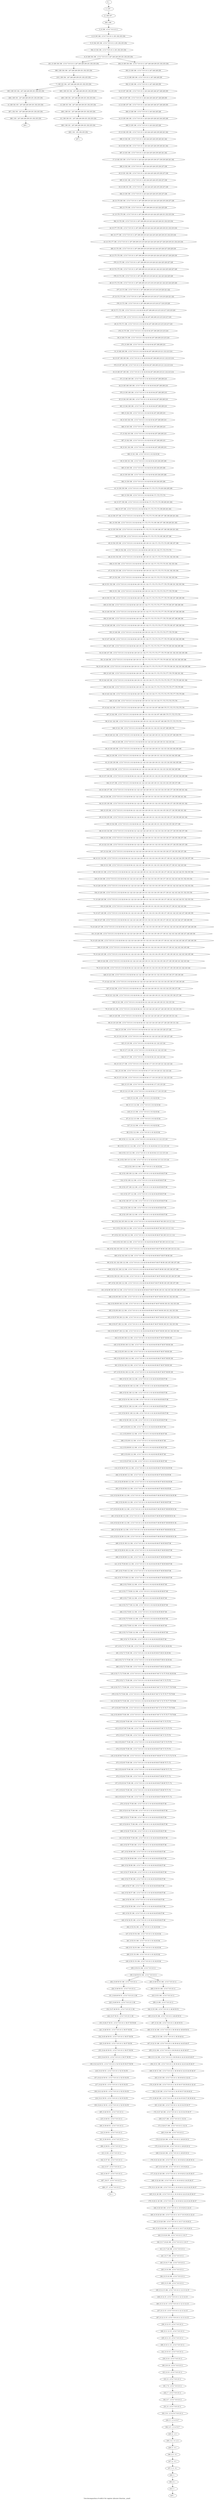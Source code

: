 digraph G {
graph [label="Tree-decomposition of width 6 for register allocator (function _atanf)"]
0[label="0 | : "];
1[label="1 | 197 : "];
2[label="2 | 196 197 : "];
3[label="3 | 8 196 : 4 5 6 7 8 9 10 11 "];
4[label="4 | 8 195 196 : 4 5 6 7 8 9 10 11 251 252 253 254 "];
5[label="5 | 8 194 195 196 : 4 5 6 7 8 9 10 11 251 252 253 254 "];
6[label="6 | 8 189 194 196 : 4 5 6 7 8 9 10 11 247 248 249 250 251 252 253 254 "];
7[label="7 | 189 193 194 : 247 248 249 250 251 252 253 254 "];
8[label="8 | 189 192 193 : 247 248 249 250 251 252 253 254 "];
9[label="9 | 189 191 194 : 247 248 249 250 251 252 253 254 "];
10[label="10 | 189 190 191 : 247 248 249 250 251 252 253 254 "];
11[label="11 | 8 188 189 196 : 4 5 6 7 8 9 10 11 247 248 249 250 "];
12[label="12 | 8 187 188 196 : 4 5 6 7 8 9 10 11 243 244 245 246 247 248 249 250 "];
13[label="13 | 8 186 187 196 : 4 5 6 7 8 9 10 11 243 244 245 246 247 248 249 250 "];
14[label="14 | 8 185 186 196 : 4 5 6 7 8 9 10 11 223 224 225 226 243 244 245 246 "];
15[label="15 | 8 184 185 196 : 4 5 6 7 8 9 10 11 223 224 225 226 239 240 241 242 "];
16[label="16 | 8 183 184 196 : 4 5 6 7 8 9 10 11 223 224 225 226 239 240 241 242 "];
17[label="17 | 8 182 183 196 : 4 5 6 7 8 9 10 11 223 224 225 226 235 236 237 238 239 240 241 242 "];
18[label="18 | 8 181 182 196 : 4 5 6 7 8 9 10 11 223 224 225 226 235 236 237 238 "];
19[label="19 | 8 180 181 196 : 4 5 6 7 8 9 10 11 223 224 225 226 235 236 237 238 "];
20[label="20 | 8 179 180 196 : 4 5 6 7 8 9 10 11 207 208 209 210 223 224 225 226 235 236 237 238 "];
21[label="21 | 8 178 179 196 : 4 5 6 7 8 9 10 11 207 208 209 210 223 224 225 226 231 232 233 234 "];
22[label="22 | 8 177 178 196 : 4 5 6 7 8 9 10 11 207 208 209 210 223 224 225 226 229 230 231 232 233 234 "];
23[label="23 | 8 176 177 196 : 4 5 6 7 8 9 10 11 207 208 209 210 219 220 223 224 225 226 227 228 229 230 231 232 233 234 "];
24[label="24 | 8 175 176 196 : 4 5 6 7 8 9 10 11 207 208 209 210 219 220 223 224 225 226 227 228 229 230 "];
25[label="25 | 8 174 175 196 : 4 5 6 7 8 9 10 11 207 208 209 210 219 220 221 222 223 224 225 226 227 228 "];
26[label="26 | 8 173 174 196 : 4 5 6 7 8 9 10 11 207 208 209 210 215 216 219 220 221 222 223 224 225 226 "];
27[label="27 | 8 172 173 196 : 4 5 6 7 8 9 10 11 207 208 209 210 215 216 217 218 219 220 221 222 "];
28[label="28 | 8 171 172 196 : 4 5 6 7 8 9 10 11 61 62 63 64 207 208 209 210 215 216 217 218 219 220 "];
29[label="29 | 8 170 171 196 : 4 5 6 7 8 9 10 11 61 62 63 64 207 208 209 210 215 216 217 218 "];
30[label="30 | 8 169 170 196 : 4 5 6 7 8 9 10 11 61 62 63 64 207 208 209 210 215 216 "];
31[label="31 | 8 168 169 196 : 4 5 6 7 8 9 10 11 61 62 63 64 207 208 209 210 211 212 213 214 "];
32[label="32 | 8 167 168 169 196 : 4 5 6 7 8 9 10 11 61 62 63 64 207 208 209 210 211 212 213 214 "];
33[label="33 | 8 166 167 169 196 : 4 5 6 7 8 9 10 11 61 62 63 64 207 208 209 210 211 212 213 214 "];
34[label="34 | 8 165 166 169 196 : 4 5 6 7 8 9 10 11 61 62 63 64 207 208 209 210 "];
35[label="35 | 8 164 165 169 196 : 4 5 6 7 8 9 10 11 61 62 63 64 207 208 209 210 "];
36[label="36 | 8 163 164 196 : 4 5 6 7 8 9 10 11 61 62 63 64 207 208 209 210 "];
37[label="37 | 8 162 163 196 : 4 5 6 7 8 9 10 11 61 62 63 64 207 208 209 210 "];
38[label="38 | 8 161 162 196 : 4 5 6 7 8 9 10 11 61 62 63 64 207 208 209 210 "];
39[label="39 | 8 160 161 196 : 4 5 6 7 8 9 10 11 61 62 63 64 203 204 205 206 "];
40[label="40 | 8 159 160 196 : 4 5 6 7 8 9 10 11 61 62 63 64 203 204 205 206 "];
41[label="41 | 8 158 159 196 : 4 5 6 7 8 9 10 11 61 62 63 64 171 172 173 174 203 204 205 206 "];
42[label="42 | 8 157 158 196 : 4 5 6 7 8 9 10 11 61 62 63 64 171 172 173 174 199 200 201 202 "];
43[label="43 | 8 156 157 196 : 4 5 6 7 8 9 10 11 61 62 63 64 171 172 173 174 195 196 197 198 199 200 201 202 "];
44[label="44 | 8 155 156 196 : 4 5 6 7 8 9 10 11 61 62 63 64 171 172 173 174 195 196 197 198 199 200 201 202 "];
45[label="45 | 8 154 155 196 : 4 5 6 7 8 9 10 11 61 62 63 64 129 130 131 132 171 172 173 174 195 196 197 198 "];
46[label="46 | 8 153 154 196 : 4 5 6 7 8 9 10 11 61 62 63 64 129 130 131 132 171 172 173 174 191 192 193 194 "];
47[label="47 | 8 152 153 196 : 4 5 6 7 8 9 10 11 61 62 63 64 129 130 131 132 171 172 173 174 191 192 193 194 "];
48[label="48 | 8 151 152 196 : 4 5 6 7 8 9 10 11 61 62 63 64 129 130 131 132 171 172 173 174 177 178 179 180 191 192 193 194 "];
49[label="49 | 8 150 151 196 : 4 5 6 7 8 9 10 11 61 62 63 64 129 130 131 132 171 172 173 174 177 178 179 180 187 188 189 190 "];
50[label="50 | 8 149 150 196 : 4 5 6 7 8 9 10 11 61 62 63 64 129 130 131 132 171 172 173 174 177 178 179 180 187 188 189 190 "];
51[label="51 | 8 148 149 196 : 4 5 6 7 8 9 10 11 61 62 63 64 129 130 131 132 171 172 173 174 177 178 179 180 187 188 189 190 "];
52[label="52 | 8 147 148 196 : 4 5 6 7 8 9 10 11 61 62 63 64 129 130 131 132 171 172 173 174 177 178 179 180 183 184 185 186 "];
53[label="53 | 8 146 147 196 : 4 5 6 7 8 9 10 11 61 62 63 64 129 130 131 132 171 172 173 174 177 178 179 180 181 182 183 184 185 186 "];
54[label="54 | 8 145 146 196 : 4 5 6 7 8 9 10 11 61 62 63 64 129 130 131 132 133 134 171 172 173 174 177 178 179 180 181 182 183 184 185 186 "];
55[label="55 | 8 144 145 196 : 4 5 6 7 8 9 10 11 61 62 63 64 129 130 131 132 133 134 171 172 173 174 175 176 177 178 179 180 181 182 "];
56[label="56 | 8 143 144 196 : 4 5 6 7 8 9 10 11 61 62 63 64 129 130 131 132 133 134 171 172 173 174 175 176 177 178 179 180 "];
57[label="57 | 8 142 143 196 : 4 5 6 7 8 9 10 11 61 62 63 64 129 130 131 132 133 134 167 168 169 170 171 172 173 174 175 176 "];
58[label="58 | 8 141 142 196 : 4 5 6 7 8 9 10 11 61 62 63 64 129 130 131 132 133 134 167 168 169 170 171 172 173 174 "];
59[label="59 | 8 140 141 196 : 4 5 6 7 8 9 10 11 61 62 63 64 121 122 123 124 129 130 131 132 133 134 167 168 169 170 "];
60[label="60 | 8 139 140 196 : 4 5 6 7 8 9 10 11 61 62 63 64 121 122 123 124 129 130 131 132 133 134 163 164 165 166 "];
61[label="61 | 8 138 139 196 : 4 5 6 7 8 9 10 11 61 62 63 64 121 122 123 124 129 130 131 132 133 134 163 164 165 166 "];
62[label="62 | 8 137 138 196 : 4 5 6 7 8 9 10 11 61 62 63 64 121 122 123 124 129 130 131 132 133 134 135 136 137 138 163 164 165 166 "];
63[label="63 | 8 136 137 196 : 4 5 6 7 8 9 10 11 61 62 63 64 121 122 123 124 129 130 131 132 133 134 135 136 137 138 159 160 161 162 "];
64[label="64 | 8 135 136 196 : 4 5 6 7 8 9 10 11 61 62 63 64 121 122 123 124 129 130 131 132 133 134 135 136 137 138 159 160 161 162 "];
65[label="65 | 8 134 135 196 : 4 5 6 7 8 9 10 11 61 62 63 64 121 122 123 124 129 130 131 132 133 134 135 136 137 138 159 160 161 162 "];
66[label="66 | 8 133 134 196 : 4 5 6 7 8 9 10 11 61 62 63 64 121 122 123 124 129 130 131 132 133 134 135 136 137 138 155 156 157 158 "];
67[label="67 | 8 132 133 196 : 4 5 6 7 8 9 10 11 61 62 63 64 121 122 123 124 129 130 131 132 133 134 135 136 137 138 155 156 157 158 "];
68[label="68 | 8 131 132 196 : 4 5 6 7 8 9 10 11 61 62 63 64 121 122 123 124 129 130 131 132 133 134 135 136 137 138 141 142 143 144 155 156 157 158 "];
69[label="69 | 8 130 131 196 : 4 5 6 7 8 9 10 11 61 62 63 64 121 122 123 124 129 130 131 132 133 134 135 136 137 138 141 142 143 144 151 152 153 154 "];
70[label="70 | 8 129 130 196 : 4 5 6 7 8 9 10 11 61 62 63 64 121 122 123 124 129 130 131 132 133 134 135 136 137 138 141 142 143 144 151 152 153 154 "];
71[label="71 | 8 128 129 196 : 4 5 6 7 8 9 10 11 61 62 63 64 121 122 123 124 129 130 131 132 133 134 135 136 137 138 141 142 143 144 151 152 153 154 "];
72[label="72 | 8 127 128 196 : 4 5 6 7 8 9 10 11 61 62 63 64 121 122 123 124 129 130 131 132 133 134 135 136 137 138 141 142 143 144 147 148 149 150 "];
73[label="73 | 8 126 127 196 : 4 5 6 7 8 9 10 11 61 62 63 64 121 122 123 124 129 130 131 132 133 134 135 136 137 138 141 142 143 144 145 146 147 148 149 150 "];
74[label="74 | 8 125 126 196 : 4 5 6 7 8 9 10 11 61 62 63 64 121 122 123 124 129 130 131 132 133 134 135 136 137 138 141 142 143 144 145 146 147 148 149 150 "];
75[label="75 | 8 124 125 196 : 4 5 6 7 8 9 10 11 61 62 63 64 121 122 123 124 129 130 131 132 133 134 135 136 137 138 139 140 141 142 143 144 145 146 "];
76[label="76 | 8 123 124 196 : 4 5 6 7 8 9 10 11 61 62 63 64 121 122 123 124 129 130 131 132 133 134 135 136 137 138 139 140 141 142 143 144 "];
77[label="77 | 8 122 123 196 : 4 5 6 7 8 9 10 11 61 62 63 64 121 122 123 124 129 130 131 132 133 134 135 136 137 138 139 140 "];
78[label="78 | 8 121 122 196 : 4 5 6 7 8 9 10 11 61 62 63 64 121 122 123 124 129 130 131 132 133 134 135 136 137 138 "];
79[label="79 | 8 120 121 196 : 4 5 6 7 8 9 10 11 61 62 63 64 121 122 123 124 125 126 127 128 129 130 131 132 133 134 "];
80[label="80 | 8 119 120 196 : 4 5 6 7 8 9 10 11 61 62 63 64 121 122 123 124 125 126 127 128 129 130 131 132 "];
81[label="81 | 8 118 119 196 : 4 5 6 7 8 9 10 11 61 62 63 64 121 122 123 124 125 126 127 128 "];
82[label="82 | 8 117 118 196 : 4 5 6 7 8 9 10 11 61 62 63 64 121 122 123 124 "];
83[label="83 | 8 116 117 196 : 4 5 6 7 8 9 10 11 61 62 63 64 117 118 119 120 121 122 123 124 "];
84[label="84 | 8 115 116 196 : 4 5 6 7 8 9 10 11 61 62 63 64 117 118 119 120 121 122 123 124 "];
85[label="85 | 8 114 115 196 : 4 5 6 7 8 9 10 11 61 62 63 64 117 118 119 120 "];
86[label="86 | 8 113 114 196 : 4 5 6 7 8 9 10 11 61 62 63 64 "];
87[label="87 | 8 112 113 196 : 4 5 6 7 8 9 10 11 61 62 63 64 "];
88[label="88 | 8 52 112 196 : 4 5 6 7 8 9 10 11 61 62 63 64 "];
89[label="89 | 8 52 111 112 196 : 4 5 6 7 8 9 10 11 61 62 63 64 113 114 115 116 "];
90[label="90 | 8 52 110 111 112 196 : 4 5 6 7 8 9 10 11 61 62 63 64 113 114 115 116 "];
91[label="91 | 8 52 109 110 112 196 : 4 5 6 7 8 9 10 11 61 62 63 64 113 114 115 116 "];
92[label="92 | 8 52 108 109 112 196 : 4 5 6 7 8 9 10 11 61 62 63 64 65 66 67 68 "];
93[label="93 | 8 52 107 108 112 196 : 4 5 6 7 8 9 10 11 61 62 63 64 65 66 67 68 "];
94[label="94 | 8 52 106 107 112 196 : 4 5 6 7 8 9 10 11 61 62 63 64 65 66 67 68 "];
95[label="95 | 8 52 105 106 112 196 : 4 5 6 7 8 9 10 11 61 62 63 64 65 66 67 68 "];
96[label="96 | 8 52 104 105 106 112 196 : 4 5 6 7 8 9 10 11 61 62 63 64 65 66 67 68 109 110 111 112 "];
97[label="97 | 8 52 103 104 106 112 196 : 4 5 6 7 8 9 10 11 61 62 63 64 65 66 67 68 109 110 111 112 "];
98[label="98 | 8 52 102 103 106 112 196 : 4 5 6 7 8 9 10 11 61 62 63 64 65 66 67 68 97 98 99 100 109 110 111 112 "];
99[label="99 | 8 52 101 102 106 112 196 : 4 5 6 7 8 9 10 11 61 62 63 64 65 66 67 68 97 98 99 100 105 106 107 108 "];
100[label="100 | 8 52 100 101 106 112 196 : 4 5 6 7 8 9 10 11 61 62 63 64 65 66 67 68 97 98 99 100 105 106 107 108 "];
101[label="101 | 8 52 99 100 106 112 196 : 4 5 6 7 8 9 10 11 61 62 63 64 65 66 67 68 97 98 99 100 101 102 103 104 105 106 107 108 "];
102[label="102 | 8 52 98 99 106 112 196 : 4 5 6 7 8 9 10 11 61 62 63 64 65 66 67 68 97 98 99 100 101 102 103 104 "];
103[label="103 | 8 52 97 98 106 112 196 : 4 5 6 7 8 9 10 11 61 62 63 64 65 66 67 68 97 98 99 100 101 102 103 104 "];
104[label="104 | 8 52 96 97 106 112 196 : 4 5 6 7 8 9 10 11 61 62 63 64 65 66 67 68 97 98 99 100 101 102 103 104 "];
105[label="105 | 8 52 95 96 106 112 196 : 4 5 6 7 8 9 10 11 61 62 63 64 65 66 67 68 97 98 99 100 "];
106[label="106 | 8 52 94 95 106 112 196 : 4 5 6 7 8 9 10 11 61 62 63 64 65 66 67 68 97 98 99 100 "];
107[label="107 | 8 52 93 94 106 112 196 : 4 5 6 7 8 9 10 11 61 62 63 64 65 66 67 68 97 98 99 100 "];
108[label="108 | 8 52 92 93 106 112 196 : 4 5 6 7 8 9 10 11 61 62 63 64 65 66 67 68 "];
109[label="109 | 8 52 91 92 106 112 196 : 4 5 6 7 8 9 10 11 61 62 63 64 65 66 67 68 "];
110[label="110 | 8 52 90 91 106 112 196 : 4 5 6 7 8 9 10 11 61 62 63 64 65 66 67 68 "];
111[label="111 | 8 52 89 90 112 196 : 4 5 6 7 8 9 10 11 61 62 63 64 65 66 67 68 "];
112[label="112 | 8 52 88 89 112 196 : 4 5 6 7 8 9 10 11 61 62 63 64 65 66 67 68 "];
113[label="113 | 8 52 87 88 112 196 : 4 5 6 7 8 9 10 11 61 62 63 64 65 66 67 68 "];
114[label="114 | 8 52 86 87 88 112 196 : 4 5 6 7 8 9 10 11 61 62 63 64 65 66 67 68 93 94 95 96 "];
115[label="115 | 8 52 85 86 88 112 196 : 4 5 6 7 8 9 10 11 61 62 63 64 65 66 67 68 93 94 95 96 "];
116[label="116 | 8 52 84 85 88 112 196 : 4 5 6 7 8 9 10 11 61 62 63 64 65 66 67 68 85 86 87 88 93 94 95 96 "];
117[label="117 | 8 52 83 84 88 112 196 : 4 5 6 7 8 9 10 11 61 62 63 64 65 66 67 68 85 86 87 88 89 90 91 92 "];
118[label="118 | 8 52 82 83 88 112 196 : 4 5 6 7 8 9 10 11 61 62 63 64 65 66 67 68 85 86 87 88 89 90 91 92 "];
119[label="119 | 8 52 81 82 88 112 196 : 4 5 6 7 8 9 10 11 61 62 63 64 65 66 67 68 85 86 87 88 89 90 91 92 "];
120[label="120 | 8 52 80 81 88 112 196 : 4 5 6 7 8 9 10 11 61 62 63 64 65 66 67 68 85 86 87 88 "];
121[label="121 | 8 52 79 80 88 112 196 : 4 5 6 7 8 9 10 11 61 62 63 64 65 66 67 68 85 86 87 88 "];
122[label="122 | 8 52 78 79 88 112 196 : 4 5 6 7 8 9 10 11 61 62 63 64 65 66 67 68 85 86 87 88 "];
123[label="123 | 8 52 77 78 88 112 196 : 4 5 6 7 8 9 10 11 61 62 63 64 65 66 67 68 "];
124[label="124 | 8 52 76 77 88 112 196 : 4 5 6 7 8 9 10 11 61 62 63 64 65 66 67 68 "];
125[label="125 | 8 52 75 76 88 112 196 : 4 5 6 7 8 9 10 11 61 62 63 64 65 66 67 68 "];
126[label="126 | 8 52 74 75 88 112 196 : 4 5 6 7 8 9 10 11 61 62 63 64 65 66 67 68 "];
127[label="127 | 8 52 73 74 75 88 196 : 4 5 6 7 8 9 10 11 61 62 63 64 65 66 67 68 81 82 83 84 "];
128[label="128 | 8 52 72 73 75 88 196 : 4 5 6 7 8 9 10 11 61 62 63 64 65 66 67 68 81 82 83 84 "];
129[label="129 | 8 52 71 72 75 88 196 : 4 5 6 7 8 9 10 11 61 62 63 64 65 66 67 68 73 74 75 76 81 82 83 84 "];
130[label="130 | 8 52 70 71 75 88 196 : 4 5 6 7 8 9 10 11 61 62 63 64 65 66 67 68 73 74 75 76 77 78 79 80 "];
131[label="131 | 8 52 69 70 75 88 196 : 4 5 6 7 8 9 10 11 61 62 63 64 65 66 67 68 73 74 75 76 77 78 79 80 "];
132[label="132 | 8 52 68 69 75 88 196 : 4 5 6 7 8 9 10 11 61 62 63 64 65 66 67 68 73 74 75 76 77 78 79 80 "];
133[label="133 | 8 52 67 68 75 88 196 : 4 5 6 7 8 9 10 11 61 62 63 64 65 66 67 68 73 74 75 76 "];
134[label="134 | 8 52 66 67 75 88 196 : 4 5 6 7 8 9 10 11 61 62 63 64 65 66 67 68 73 74 75 76 "];
135[label="135 | 8 52 65 66 75 88 196 : 4 5 6 7 8 9 10 11 61 62 63 64 65 66 67 68 69 70 71 72 73 74 75 76 "];
136[label="136 | 8 52 64 65 75 88 196 : 4 5 6 7 8 9 10 11 61 62 63 64 65 66 67 68 69 70 71 72 "];
137[label="137 | 8 52 63 64 75 88 196 : 4 5 6 7 8 9 10 11 61 62 63 64 65 66 67 68 69 70 71 72 "];
138[label="138 | 8 52 62 63 75 88 196 : 4 5 6 7 8 9 10 11 61 62 63 64 65 66 67 68 69 70 71 72 "];
139[label="139 | 8 52 61 62 75 88 196 : 4 5 6 7 8 9 10 11 61 62 63 64 65 66 67 68 "];
140[label="140 | 8 52 60 61 75 88 196 : 4 5 6 7 8 9 10 11 61 62 63 64 65 66 67 68 "];
141[label="141 | 8 52 59 60 75 88 196 : 4 5 6 7 8 9 10 11 61 62 63 64 65 66 67 68 "];
142[label="142 | 8 52 58 59 88 196 : 4 5 6 7 8 9 10 11 61 62 63 64 65 66 67 68 "];
143[label="143 | 8 52 57 58 88 196 : 4 5 6 7 8 9 10 11 61 62 63 64 65 66 67 68 "];
144[label="144 | 8 52 56 57 196 : 4 5 6 7 8 9 10 11 61 62 63 64 65 66 67 68 "];
145[label="145 | 8 52 55 56 196 : 4 5 6 7 8 9 10 11 61 62 63 64 65 66 67 68 "];
146[label="146 | 8 52 54 55 196 : 4 5 6 7 8 9 10 11 61 62 63 64 65 66 67 68 "];
147[label="147 | 8 52 53 54 196 : 4 5 6 7 8 9 10 11 61 62 63 64 "];
148[label="148 | 8 51 52 53 196 : 4 5 6 7 8 9 10 11 61 62 63 64 "];
149[label="149 | 8 50 51 53 196 : 4 5 6 7 8 9 10 11 61 62 63 64 "];
150[label="150 | 8 49 50 53 196 : 4 5 6 7 8 9 10 11 "];
151[label="151 | 8 48 49 50 53 : 4 5 6 7 8 9 10 11 60 "];
152[label="152 | 8 47 48 50 53 : 4 5 6 7 8 9 10 11 60 "];
153[label="153 | 8 46 47 50 53 : 4 5 6 7 8 9 10 11 56 57 58 59 60 "];
154[label="154 | 8 45 46 50 53 : 4 5 6 7 8 9 10 11 56 57 58 59 "];
155[label="155 | 8 44 45 50 53 : 4 5 6 7 8 9 10 11 56 57 58 59 "];
156[label="156 | 8 43 44 50 53 : 4 5 6 7 8 9 10 11 52 53 54 55 56 57 58 59 "];
157[label="157 | 8 42 43 50 53 : 4 5 6 7 8 9 10 11 52 53 54 55 "];
158[label="158 | 8 41 42 50 53 : 4 5 6 7 8 9 10 11 52 53 54 55 "];
159[label="159 | 8 40 41 50 53 : 4 5 6 7 8 9 10 11 52 53 54 55 "];
160[label="160 | 8 39 40 53 : 4 5 6 7 8 9 10 11 "];
161[label="161 | 8 38 39 53 : 4 5 6 7 8 9 10 11 "];
162[label="162 | 8 37 38 : 4 5 6 7 8 9 10 11 "];
163[label="163 | 8 36 37 : 4 5 6 7 8 9 10 11 "];
164[label="164 | 8 35 196 : 4 5 6 7 8 9 10 11 48 49 50 51 "];
165[label="165 | 8 34 35 196 : 4 5 6 7 8 9 10 11 48 49 50 51 "];
166[label="166 | 8 33 34 196 : 4 5 6 7 8 9 10 11 38 39 40 41 48 49 50 51 "];
167[label="167 | 8 32 33 196 : 4 5 6 7 8 9 10 11 38 39 40 41 44 45 46 47 "];
168[label="168 | 8 31 32 196 : 4 5 6 7 8 9 10 11 38 39 40 41 42 43 44 45 46 47 "];
169[label="169 | 8 30 31 196 : 4 5 6 7 8 9 10 11 38 39 40 41 42 43 44 45 46 47 "];
170[label="170 | 8 29 30 196 : 4 5 6 7 8 9 10 11 34 35 36 37 38 39 40 41 42 43 "];
171[label="171 | 8 28 29 196 : 4 5 6 7 8 9 10 11 32 33 34 35 36 37 38 39 40 41 "];
172[label="172 | 8 27 28 196 : 4 5 6 7 8 9 10 11 32 33 34 35 36 37 "];
173[label="173 | 8 26 27 196 : 4 5 6 7 8 9 10 11 32 33 "];
174[label="174 | 8 25 26 196 : 4 5 6 7 8 9 10 11 28 29 30 31 "];
175[label="175 | 8 24 25 26 196 : 4 5 6 7 8 9 10 11 28 29 30 31 "];
176[label="176 | 8 23 24 26 196 : 4 5 6 7 8 9 10 11 18 19 20 21 28 29 30 31 "];
177[label="177 | 8 22 23 26 196 : 4 5 6 7 8 9 10 11 18 19 20 21 24 25 26 27 "];
178[label="178 | 8 21 22 26 196 : 4 5 6 7 8 9 10 11 18 19 20 21 22 23 24 25 26 27 "];
179[label="179 | 8 20 21 26 196 : 4 5 6 7 8 9 10 11 18 19 20 21 22 23 24 25 26 27 "];
180[label="180 | 8 19 20 26 196 : 4 5 6 7 8 9 10 11 16 17 18 19 20 21 22 23 "];
181[label="181 | 8 18 19 26 196 : 4 5 6 7 8 9 10 11 16 17 18 19 20 21 "];
182[label="182 | 8 17 18 26 196 : 4 5 6 7 8 9 10 11 16 17 "];
183[label="183 | 8 16 17 196 : 4 5 6 7 8 9 10 11 "];
184[label="184 | 8 15 16 196 : 4 5 6 7 8 9 10 11 "];
185[label="185 | 8 14 15 196 : 4 5 6 7 8 9 10 11 12 13 14 15 "];
186[label="186 | 8 13 14 15 : 4 5 6 7 8 9 10 11 12 13 14 15 "];
187[label="187 | 8 12 13 15 : 4 5 6 7 8 9 10 11 12 13 14 15 "];
188[label="188 | 8 11 12 15 : 4 5 6 7 8 9 10 11 "];
189[label="189 | 8 10 11 15 : 4 5 6 7 8 9 10 11 "];
190[label="190 | 8 9 10 : 4 5 6 7 8 9 10 11 "];
191[label="191 | 7 8 : 4 5 6 7 8 9 10 11 "];
192[label="192 | 6 7 : 4 5 6 7 8 9 10 11 "];
193[label="193 | 5 6 : 2 3 4 5 6 7 8 9 10 11 "];
194[label="194 | 4 5 : 2 3 4 5 6 7 "];
195[label="195 | 3 4 : 0 1 2 3 "];
196[label="196 | 2 3 : 0 1 "];
197[label="197 | 1 2 : 0 1 "];
198[label="198 | 0 1 : "];
199[label="199 | 189 193 194 : 247 248 249 250 251 252 253 254 "];
200[label="200 | 189 193 194 : 247 248 249 250 251 252 253 254 "];
201[label="201 | 8 189 194 196 : 4 5 6 7 8 9 10 11 247 248 249 250 251 252 253 254 "];
202[label="202 | 8 49 50 53 196 : 4 5 6 7 8 9 10 11 "];
203[label="203 | 8 49 50 53 196 : 4 5 6 7 8 9 10 11 "];
204[label="204 | 8 189 194 196 : 4 5 6 7 8 9 10 11 247 248 249 250 251 252 253 254 "];
205[label="205 | : "];
206[label="206 | 189 193 : 247 248 249 250 251 252 253 254 "];
207[label="207 | : "];
208[label="208 | 189 191 : 247 248 249 250 251 252 253 254 "];
209[label="209 | 189 194 : 247 248 249 250 251 252 253 254 "];
210[label="210 | 189 194 : 247 248 249 250 251 252 253 254 "];
211[label="211 | : "];
212[label="212 | 8 37 : 4 5 6 7 8 9 10 11 "];
213[label="213 | 8 38 : 4 5 6 7 8 9 10 11 "];
214[label="214 | 8 39 53 : 4 5 6 7 8 9 10 11 "];
215[label="215 | 8 40 53 : 4 5 6 7 8 9 10 11 "];
216[label="216 | 8 41 50 53 : 4 5 6 7 8 9 10 11 52 53 54 55 "];
217[label="217 | 8 42 50 53 : 4 5 6 7 8 9 10 11 52 53 54 55 "];
218[label="218 | 8 43 50 53 : 4 5 6 7 8 9 10 11 52 53 54 55 "];
219[label="219 | 8 44 50 53 : 4 5 6 7 8 9 10 11 56 57 58 59 "];
220[label="220 | 8 45 50 53 : 4 5 6 7 8 9 10 11 56 57 58 59 "];
221[label="221 | 8 46 50 53 : 4 5 6 7 8 9 10 11 56 57 58 59 "];
222[label="222 | 8 47 50 53 : 4 5 6 7 8 9 10 11 60 "];
223[label="223 | 8 48 50 53 : 4 5 6 7 8 9 10 11 60 "];
224[label="224 | 8 49 50 53 : 4 5 6 7 8 9 10 11 "];
225[label="225 | : "];
226[label="226 | 1 : "];
227[label="227 | 2 : 0 1 "];
228[label="228 | 3 : 0 1 "];
229[label="229 | 4 : 2 3 "];
230[label="230 | 5 : 2 3 4 5 6 7 "];
231[label="231 | 6 : 4 5 6 7 8 9 10 11 "];
232[label="232 | 7 : 4 5 6 7 8 9 10 11 "];
233[label="233 | 8 : 4 5 6 7 8 9 10 11 "];
234[label="234 | 8 10 : 4 5 6 7 8 9 10 11 "];
235[label="235 | 8 11 15 : 4 5 6 7 8 9 10 11 "];
236[label="236 | 8 12 15 : 4 5 6 7 8 9 10 11 "];
237[label="237 | 8 13 15 : 4 5 6 7 8 9 10 11 12 13 14 15 "];
238[label="238 | 8 14 15 : 4 5 6 7 8 9 10 11 12 13 14 15 "];
239[label="239 | 8 15 196 : 4 5 6 7 8 9 10 11 "];
240[label="240 | 8 16 196 : 4 5 6 7 8 9 10 11 "];
241[label="241 | 8 17 196 : 4 5 6 7 8 9 10 11 "];
242[label="242 | 8 18 26 196 : 4 5 6 7 8 9 10 11 16 17 "];
243[label="243 | 8 19 26 196 : 4 5 6 7 8 9 10 11 16 17 18 19 20 21 "];
244[label="244 | 8 20 26 196 : 4 5 6 7 8 9 10 11 18 19 20 21 22 23 "];
245[label="245 | 8 21 26 196 : 4 5 6 7 8 9 10 11 18 19 20 21 22 23 24 25 26 27 "];
246[label="246 | 8 22 26 196 : 4 5 6 7 8 9 10 11 18 19 20 21 24 25 26 27 "];
247[label="247 | 8 23 26 196 : 4 5 6 7 8 9 10 11 18 19 20 21 "];
248[label="248 | 8 24 26 196 : 4 5 6 7 8 9 10 11 28 29 30 31 "];
249[label="249 | 8 26 196 : 4 5 6 7 8 9 10 11 "];
250[label="250 | 8 27 196 : 4 5 6 7 8 9 10 11 32 33 "];
251[label="251 | 8 28 196 : 4 5 6 7 8 9 10 11 32 33 34 35 36 37 "];
252[label="252 | 8 29 196 : 4 5 6 7 8 9 10 11 34 35 36 37 38 39 40 41 "];
253[label="253 | 8 30 196 : 4 5 6 7 8 9 10 11 38 39 40 41 42 43 "];
254[label="254 | 8 31 196 : 4 5 6 7 8 9 10 11 38 39 40 41 42 43 44 45 46 47 "];
255[label="255 | 8 32 196 : 4 5 6 7 8 9 10 11 38 39 40 41 44 45 46 47 "];
256[label="256 | 8 33 196 : 4 5 6 7 8 9 10 11 38 39 40 41 "];
257[label="257 | 8 34 196 : 4 5 6 7 8 9 10 11 48 49 50 51 "];
258[label="258 | 8 196 : 4 5 6 7 8 9 10 11 "];
259[label="259 | 8 50 53 196 : 4 5 6 7 8 9 10 11 "];
260[label="260 | 8 51 53 196 : 4 5 6 7 8 9 10 11 61 62 63 64 "];
261[label="261 | 8 52 53 196 : 4 5 6 7 8 9 10 11 61 62 63 64 "];
262[label="262 | 8 52 54 196 : 4 5 6 7 8 9 10 11 61 62 63 64 "];
263[label="263 | 8 52 55 196 : 4 5 6 7 8 9 10 11 61 62 63 64 65 66 67 68 "];
264[label="264 | 8 52 56 196 : 4 5 6 7 8 9 10 11 61 62 63 64 65 66 67 68 "];
265[label="265 | 8 52 57 196 : 4 5 6 7 8 9 10 11 61 62 63 64 65 66 67 68 "];
266[label="266 | 8 52 58 88 196 : 4 5 6 7 8 9 10 11 61 62 63 64 65 66 67 68 "];
267[label="267 | 8 52 59 88 196 : 4 5 6 7 8 9 10 11 61 62 63 64 65 66 67 68 "];
268[label="268 | 8 52 60 75 88 196 : 4 5 6 7 8 9 10 11 61 62 63 64 65 66 67 68 "];
269[label="269 | 8 52 61 75 88 196 : 4 5 6 7 8 9 10 11 61 62 63 64 65 66 67 68 "];
270[label="270 | 8 52 62 75 88 196 : 4 5 6 7 8 9 10 11 61 62 63 64 65 66 67 68 "];
271[label="271 | 8 52 63 75 88 196 : 4 5 6 7 8 9 10 11 61 62 63 64 65 66 67 68 69 70 71 72 "];
272[label="272 | 8 52 64 75 88 196 : 4 5 6 7 8 9 10 11 61 62 63 64 65 66 67 68 69 70 71 72 "];
273[label="273 | 8 52 65 75 88 196 : 4 5 6 7 8 9 10 11 61 62 63 64 65 66 67 68 69 70 71 72 "];
274[label="274 | 8 52 66 75 88 196 : 4 5 6 7 8 9 10 11 61 62 63 64 65 66 67 68 73 74 75 76 "];
275[label="275 | 8 52 67 75 88 196 : 4 5 6 7 8 9 10 11 61 62 63 64 65 66 67 68 73 74 75 76 "];
276[label="276 | 8 52 68 75 88 196 : 4 5 6 7 8 9 10 11 61 62 63 64 65 66 67 68 73 74 75 76 "];
277[label="277 | 8 52 69 75 88 196 : 4 5 6 7 8 9 10 11 61 62 63 64 65 66 67 68 73 74 75 76 77 78 79 80 "];
278[label="278 | 8 52 70 75 88 196 : 4 5 6 7 8 9 10 11 61 62 63 64 65 66 67 68 73 74 75 76 77 78 79 80 "];
279[label="279 | 8 52 71 75 88 196 : 4 5 6 7 8 9 10 11 61 62 63 64 65 66 67 68 73 74 75 76 "];
280[label="280 | 8 52 72 75 88 196 : 4 5 6 7 8 9 10 11 61 62 63 64 65 66 67 68 81 82 83 84 "];
281[label="281 | 8 52 73 75 88 196 : 4 5 6 7 8 9 10 11 61 62 63 64 65 66 67 68 81 82 83 84 "];
282[label="282 | 8 52 74 75 88 196 : 4 5 6 7 8 9 10 11 61 62 63 64 65 66 67 68 "];
283[label="283 | 8 52 75 88 112 196 : 4 5 6 7 8 9 10 11 61 62 63 64 65 66 67 68 "];
284[label="284 | 8 52 76 88 112 196 : 4 5 6 7 8 9 10 11 61 62 63 64 65 66 67 68 "];
285[label="285 | 8 52 77 88 112 196 : 4 5 6 7 8 9 10 11 61 62 63 64 65 66 67 68 "];
286[label="286 | 8 52 78 88 112 196 : 4 5 6 7 8 9 10 11 61 62 63 64 65 66 67 68 "];
287[label="287 | 8 52 79 88 112 196 : 4 5 6 7 8 9 10 11 61 62 63 64 65 66 67 68 85 86 87 88 "];
288[label="288 | 8 52 80 88 112 196 : 4 5 6 7 8 9 10 11 61 62 63 64 65 66 67 68 85 86 87 88 "];
289[label="289 | 8 52 81 88 112 196 : 4 5 6 7 8 9 10 11 61 62 63 64 65 66 67 68 85 86 87 88 "];
290[label="290 | 8 52 82 88 112 196 : 4 5 6 7 8 9 10 11 61 62 63 64 65 66 67 68 85 86 87 88 89 90 91 92 "];
291[label="291 | 8 52 83 88 112 196 : 4 5 6 7 8 9 10 11 61 62 63 64 65 66 67 68 85 86 87 88 89 90 91 92 "];
292[label="292 | 8 52 84 88 112 196 : 4 5 6 7 8 9 10 11 61 62 63 64 65 66 67 68 85 86 87 88 "];
293[label="293 | 8 52 85 88 112 196 : 4 5 6 7 8 9 10 11 61 62 63 64 65 66 67 68 93 94 95 96 "];
294[label="294 | 8 52 86 88 112 196 : 4 5 6 7 8 9 10 11 61 62 63 64 65 66 67 68 93 94 95 96 "];
295[label="295 | 8 52 88 112 196 : 4 5 6 7 8 9 10 11 61 62 63 64 65 66 67 68 "];
296[label="296 | 8 52 89 112 196 : 4 5 6 7 8 9 10 11 61 62 63 64 65 66 67 68 "];
297[label="297 | 8 52 90 112 196 : 4 5 6 7 8 9 10 11 61 62 63 64 65 66 67 68 "];
298[label="298 | 8 52 91 106 112 196 : 4 5 6 7 8 9 10 11 61 62 63 64 65 66 67 68 "];
299[label="299 | 8 52 92 106 112 196 : 4 5 6 7 8 9 10 11 61 62 63 64 65 66 67 68 "];
300[label="300 | 8 52 93 106 112 196 : 4 5 6 7 8 9 10 11 61 62 63 64 65 66 67 68 "];
301[label="301 | 8 52 94 106 112 196 : 4 5 6 7 8 9 10 11 61 62 63 64 65 66 67 68 97 98 99 100 "];
302[label="302 | 8 52 95 106 112 196 : 4 5 6 7 8 9 10 11 61 62 63 64 65 66 67 68 97 98 99 100 "];
303[label="303 | 8 52 96 106 112 196 : 4 5 6 7 8 9 10 11 61 62 63 64 65 66 67 68 97 98 99 100 "];
304[label="304 | 8 52 97 106 112 196 : 4 5 6 7 8 9 10 11 61 62 63 64 65 66 67 68 97 98 99 100 101 102 103 104 "];
305[label="305 | 8 52 98 106 112 196 : 4 5 6 7 8 9 10 11 61 62 63 64 65 66 67 68 97 98 99 100 101 102 103 104 "];
306[label="306 | 8 52 99 106 112 196 : 4 5 6 7 8 9 10 11 61 62 63 64 65 66 67 68 97 98 99 100 101 102 103 104 "];
307[label="307 | 8 52 100 106 112 196 : 4 5 6 7 8 9 10 11 61 62 63 64 65 66 67 68 97 98 99 100 105 106 107 108 "];
308[label="308 | 8 52 101 106 112 196 : 4 5 6 7 8 9 10 11 61 62 63 64 65 66 67 68 97 98 99 100 105 106 107 108 "];
309[label="309 | 8 52 102 106 112 196 : 4 5 6 7 8 9 10 11 61 62 63 64 65 66 67 68 97 98 99 100 "];
310[label="310 | 8 52 103 106 112 196 : 4 5 6 7 8 9 10 11 61 62 63 64 65 66 67 68 109 110 111 112 "];
311[label="311 | 8 52 104 106 112 196 : 4 5 6 7 8 9 10 11 61 62 63 64 65 66 67 68 109 110 111 112 "];
312[label="312 | 8 52 106 112 196 : 4 5 6 7 8 9 10 11 61 62 63 64 65 66 67 68 "];
313[label="313 | 8 52 107 112 196 : 4 5 6 7 8 9 10 11 61 62 63 64 65 66 67 68 "];
314[label="314 | 8 52 108 112 196 : 4 5 6 7 8 9 10 11 61 62 63 64 65 66 67 68 "];
315[label="315 | 8 52 109 112 196 : 4 5 6 7 8 9 10 11 61 62 63 64 "];
316[label="316 | 8 52 110 112 196 : 4 5 6 7 8 9 10 11 61 62 63 64 113 114 115 116 "];
317[label="317 | 8 112 196 : 4 5 6 7 8 9 10 11 61 62 63 64 "];
318[label="318 | 8 113 196 : 4 5 6 7 8 9 10 11 61 62 63 64 "];
319[label="319 | 8 114 196 : 4 5 6 7 8 9 10 11 61 62 63 64 "];
320[label="320 | 8 115 196 : 4 5 6 7 8 9 10 11 61 62 63 64 117 118 119 120 "];
321[label="321 | 8 116 196 : 4 5 6 7 8 9 10 11 61 62 63 64 117 118 119 120 121 122 123 124 "];
322[label="322 | 8 117 196 : 4 5 6 7 8 9 10 11 61 62 63 64 121 122 123 124 "];
323[label="323 | 8 118 196 : 4 5 6 7 8 9 10 11 61 62 63 64 121 122 123 124 "];
324[label="324 | 8 119 196 : 4 5 6 7 8 9 10 11 61 62 63 64 121 122 123 124 125 126 127 128 "];
325[label="325 | 8 120 196 : 4 5 6 7 8 9 10 11 61 62 63 64 121 122 123 124 125 126 127 128 129 130 131 132 "];
326[label="326 | 8 121 196 : 4 5 6 7 8 9 10 11 61 62 63 64 121 122 123 124 129 130 131 132 133 134 "];
327[label="327 | 8 122 196 : 4 5 6 7 8 9 10 11 61 62 63 64 121 122 123 124 129 130 131 132 133 134 135 136 137 138 "];
328[label="328 | 8 123 196 : 4 5 6 7 8 9 10 11 61 62 63 64 121 122 123 124 129 130 131 132 133 134 135 136 137 138 139 140 "];
329[label="329 | 8 124 196 : 4 5 6 7 8 9 10 11 61 62 63 64 121 122 123 124 129 130 131 132 133 134 135 136 137 138 139 140 141 142 143 144 "];
330[label="330 | 8 125 196 : 4 5 6 7 8 9 10 11 61 62 63 64 121 122 123 124 129 130 131 132 133 134 135 136 137 138 141 142 143 144 145 146 "];
331[label="331 | 8 126 196 : 4 5 6 7 8 9 10 11 61 62 63 64 121 122 123 124 129 130 131 132 133 134 135 136 137 138 141 142 143 144 145 146 147 148 149 150 "];
332[label="332 | 8 127 196 : 4 5 6 7 8 9 10 11 61 62 63 64 121 122 123 124 129 130 131 132 133 134 135 136 137 138 141 142 143 144 147 148 149 150 "];
333[label="333 | 8 128 196 : 4 5 6 7 8 9 10 11 61 62 63 64 121 122 123 124 129 130 131 132 133 134 135 136 137 138 141 142 143 144 "];
334[label="334 | 8 129 196 : 4 5 6 7 8 9 10 11 61 62 63 64 121 122 123 124 129 130 131 132 133 134 135 136 137 138 141 142 143 144 151 152 153 154 "];
335[label="335 | 8 130 196 : 4 5 6 7 8 9 10 11 61 62 63 64 121 122 123 124 129 130 131 132 133 134 135 136 137 138 141 142 143 144 151 152 153 154 "];
336[label="336 | 8 131 196 : 4 5 6 7 8 9 10 11 61 62 63 64 121 122 123 124 129 130 131 132 133 134 135 136 137 138 141 142 143 144 "];
337[label="337 | 8 132 196 : 4 5 6 7 8 9 10 11 61 62 63 64 121 122 123 124 129 130 131 132 133 134 135 136 137 138 155 156 157 158 "];
338[label="338 | 8 133 196 : 4 5 6 7 8 9 10 11 61 62 63 64 121 122 123 124 129 130 131 132 133 134 135 136 137 138 155 156 157 158 "];
339[label="339 | 8 134 196 : 4 5 6 7 8 9 10 11 61 62 63 64 121 122 123 124 129 130 131 132 133 134 135 136 137 138 "];
340[label="340 | 8 135 196 : 4 5 6 7 8 9 10 11 61 62 63 64 121 122 123 124 129 130 131 132 133 134 135 136 137 138 159 160 161 162 "];
341[label="341 | 8 136 196 : 4 5 6 7 8 9 10 11 61 62 63 64 121 122 123 124 129 130 131 132 133 134 135 136 137 138 159 160 161 162 "];
342[label="342 | 8 137 196 : 4 5 6 7 8 9 10 11 61 62 63 64 121 122 123 124 129 130 131 132 133 134 135 136 137 138 "];
343[label="343 | 8 138 196 : 4 5 6 7 8 9 10 11 61 62 63 64 121 122 123 124 129 130 131 132 133 134 163 164 165 166 "];
344[label="344 | 8 139 196 : 4 5 6 7 8 9 10 11 61 62 63 64 121 122 123 124 129 130 131 132 133 134 163 164 165 166 "];
345[label="345 | 8 140 196 : 4 5 6 7 8 9 10 11 61 62 63 64 121 122 123 124 129 130 131 132 133 134 "];
346[label="346 | 8 141 196 : 4 5 6 7 8 9 10 11 61 62 63 64 129 130 131 132 133 134 167 168 169 170 "];
347[label="347 | 8 142 196 : 4 5 6 7 8 9 10 11 61 62 63 64 129 130 131 132 133 134 167 168 169 170 171 172 173 174 "];
348[label="348 | 8 143 196 : 4 5 6 7 8 9 10 11 61 62 63 64 129 130 131 132 133 134 171 172 173 174 175 176 "];
349[label="349 | 8 144 196 : 4 5 6 7 8 9 10 11 61 62 63 64 129 130 131 132 133 134 171 172 173 174 175 176 177 178 179 180 "];
350[label="350 | 8 145 196 : 4 5 6 7 8 9 10 11 61 62 63 64 129 130 131 132 133 134 171 172 173 174 177 178 179 180 181 182 "];
351[label="351 | 8 146 196 : 4 5 6 7 8 9 10 11 61 62 63 64 129 130 131 132 171 172 173 174 177 178 179 180 181 182 183 184 185 186 "];
352[label="352 | 8 147 196 : 4 5 6 7 8 9 10 11 61 62 63 64 129 130 131 132 171 172 173 174 177 178 179 180 183 184 185 186 "];
353[label="353 | 8 148 196 : 4 5 6 7 8 9 10 11 61 62 63 64 129 130 131 132 171 172 173 174 177 178 179 180 "];
354[label="354 | 8 149 196 : 4 5 6 7 8 9 10 11 61 62 63 64 129 130 131 132 171 172 173 174 177 178 179 180 187 188 189 190 "];
355[label="355 | 8 150 196 : 4 5 6 7 8 9 10 11 61 62 63 64 129 130 131 132 171 172 173 174 177 178 179 180 187 188 189 190 "];
356[label="356 | 8 151 196 : 4 5 6 7 8 9 10 11 61 62 63 64 129 130 131 132 171 172 173 174 177 178 179 180 "];
357[label="357 | 8 152 196 : 4 5 6 7 8 9 10 11 61 62 63 64 129 130 131 132 171 172 173 174 191 192 193 194 "];
358[label="358 | 8 153 196 : 4 5 6 7 8 9 10 11 61 62 63 64 129 130 131 132 171 172 173 174 191 192 193 194 "];
359[label="359 | 8 154 196 : 4 5 6 7 8 9 10 11 61 62 63 64 129 130 131 132 171 172 173 174 "];
360[label="360 | 8 155 196 : 4 5 6 7 8 9 10 11 61 62 63 64 171 172 173 174 195 196 197 198 "];
361[label="361 | 8 156 196 : 4 5 6 7 8 9 10 11 61 62 63 64 171 172 173 174 195 196 197 198 199 200 201 202 "];
362[label="362 | 8 157 196 : 4 5 6 7 8 9 10 11 61 62 63 64 171 172 173 174 199 200 201 202 "];
363[label="363 | 8 158 196 : 4 5 6 7 8 9 10 11 61 62 63 64 171 172 173 174 "];
364[label="364 | 8 159 196 : 4 5 6 7 8 9 10 11 61 62 63 64 203 204 205 206 "];
365[label="365 | 8 160 196 : 4 5 6 7 8 9 10 11 61 62 63 64 203 204 205 206 "];
366[label="366 | 8 161 196 : 4 5 6 7 8 9 10 11 61 62 63 64 "];
367[label="367 | 8 162 196 : 4 5 6 7 8 9 10 11 61 62 63 64 207 208 209 210 "];
368[label="368 | 8 163 196 : 4 5 6 7 8 9 10 11 61 62 63 64 207 208 209 210 "];
369[label="369 | 8 164 196 : 4 5 6 7 8 9 10 11 61 62 63 64 207 208 209 210 "];
370[label="370 | 8 165 169 196 : 4 5 6 7 8 9 10 11 61 62 63 64 207 208 209 210 "];
371[label="371 | 8 166 169 196 : 4 5 6 7 8 9 10 11 61 62 63 64 207 208 209 210 "];
372[label="372 | 8 167 169 196 : 4 5 6 7 8 9 10 11 61 62 63 64 207 208 209 210 211 212 213 214 "];
373[label="373 | 8 169 196 : 4 5 6 7 8 9 10 11 61 62 63 64 207 208 209 210 "];
374[label="374 | 8 170 196 : 4 5 6 7 8 9 10 11 61 62 63 64 207 208 209 210 215 216 "];
375[label="375 | 8 171 196 : 4 5 6 7 8 9 10 11 61 62 63 64 207 208 209 210 215 216 217 218 "];
376[label="376 | 8 172 196 : 4 5 6 7 8 9 10 11 207 208 209 210 215 216 217 218 219 220 "];
377[label="377 | 8 173 196 : 4 5 6 7 8 9 10 11 207 208 209 210 215 216 219 220 221 222 "];
378[label="378 | 8 174 196 : 4 5 6 7 8 9 10 11 207 208 209 210 219 220 221 222 223 224 225 226 "];
379[label="379 | 8 175 196 : 4 5 6 7 8 9 10 11 207 208 209 210 219 220 223 224 225 226 227 228 "];
380[label="380 | 8 176 196 : 4 5 6 7 8 9 10 11 207 208 209 210 219 220 223 224 225 226 227 228 229 230 "];
381[label="381 | 8 177 196 : 4 5 6 7 8 9 10 11 207 208 209 210 223 224 225 226 229 230 231 232 233 234 "];
382[label="382 | 8 178 196 : 4 5 6 7 8 9 10 11 207 208 209 210 223 224 225 226 231 232 233 234 "];
383[label="383 | 8 179 196 : 4 5 6 7 8 9 10 11 207 208 209 210 223 224 225 226 "];
384[label="384 | 8 180 196 : 4 5 6 7 8 9 10 11 223 224 225 226 235 236 237 238 "];
385[label="385 | 8 181 196 : 4 5 6 7 8 9 10 11 223 224 225 226 235 236 237 238 "];
386[label="386 | 8 182 196 : 4 5 6 7 8 9 10 11 223 224 225 226 235 236 237 238 "];
387[label="387 | 8 183 196 : 4 5 6 7 8 9 10 11 223 224 225 226 239 240 241 242 "];
388[label="388 | 8 184 196 : 4 5 6 7 8 9 10 11 223 224 225 226 239 240 241 242 "];
389[label="389 | 8 185 196 : 4 5 6 7 8 9 10 11 223 224 225 226 "];
390[label="390 | 8 186 196 : 4 5 6 7 8 9 10 11 243 244 245 246 "];
391[label="391 | 8 187 196 : 4 5 6 7 8 9 10 11 243 244 245 246 247 248 249 250 "];
392[label="392 | 8 188 196 : 4 5 6 7 8 9 10 11 247 248 249 250 "];
393[label="393 | 8 189 196 : 4 5 6 7 8 9 10 11 247 248 249 250 "];
394[label="394 | 8 194 196 : 4 5 6 7 8 9 10 11 251 252 253 254 "];
395[label="395 | 196 : "];
396[label="396 | 189 194 196 : 247 248 249 250 251 252 253 254 "];
397[label="397 | 192 193 : 247 248 249 250 251 252 253 254 "];
398[label="398 | 193 : 247 248 249 250 251 252 253 254 "];
399[label="399 | 190 191 : 247 248 249 250 251 252 253 254 "];
400[label="400 | 191 : 251 252 253 254 "];
401[label="401 | 8 164 169 196 : 4 5 6 7 8 9 10 11 61 62 63 64 207 208 209 210 "];
402[label="402 | 8 52 90 106 112 196 : 4 5 6 7 8 9 10 11 61 62 63 64 65 66 67 68 "];
403[label="403 | 8 52 59 75 88 196 : 4 5 6 7 8 9 10 11 61 62 63 64 65 66 67 68 "];
404[label="404 | 8 52 57 88 196 : 4 5 6 7 8 9 10 11 61 62 63 64 65 66 67 68 "];
405[label="405 | 8 40 50 53 : 4 5 6 7 8 9 10 11 "];
406[label="406 | 8 38 53 : 4 5 6 7 8 9 10 11 "];
407[label="407 | 36 37 : 4 5 6 7 8 9 10 11 "];
408[label="408 | 37 : 4 5 6 7 8 9 10 11 "];
409[label="409 | 8 50 53 196 : 4 5 6 7 8 9 10 11 "];
410[label="410 | 8 53 196 : 4 5 6 7 8 9 10 11 "];
411[label="411 | 8 17 26 196 : 4 5 6 7 8 9 10 11 "];
412[label="412 | 8 10 15 : 4 5 6 7 8 9 10 11 "];
413[label="413 | 8 10 : 4 5 6 7 8 9 10 11 "];
414[label="414 | 1 : "];
0->1 ;
1->2 ;
3->4 ;
4->5 ;
31->32 ;
88->89 ;
89->90 ;
95->96 ;
113->114 ;
164->165 ;
174->175 ;
7->199 ;
7->200 ;
6->201 ;
150->202 ;
150->203 ;
6->204 ;
206->8 ;
199->206 ;
208->10 ;
9->208 ;
209->9 ;
200->209 ;
210->7 ;
212->163 ;
162->212 ;
213->162 ;
214->161 ;
160->214 ;
215->160 ;
216->159 ;
158->216 ;
217->158 ;
157->217 ;
218->157 ;
156->218 ;
219->156 ;
155->219 ;
220->155 ;
154->220 ;
221->154 ;
153->221 ;
222->153 ;
152->222 ;
223->152 ;
151->223 ;
224->151 ;
202->224 ;
226->198 ;
197->226 ;
227->197 ;
196->227 ;
228->196 ;
195->228 ;
229->195 ;
194->229 ;
230->194 ;
193->230 ;
231->193 ;
192->231 ;
232->192 ;
191->232 ;
233->191 ;
234->190 ;
235->189 ;
188->235 ;
236->188 ;
187->236 ;
237->187 ;
186->237 ;
238->186 ;
185->238 ;
239->185 ;
184->239 ;
240->184 ;
183->240 ;
241->183 ;
242->182 ;
181->242 ;
243->181 ;
180->243 ;
244->180 ;
179->244 ;
245->179 ;
178->245 ;
246->178 ;
177->246 ;
247->177 ;
176->247 ;
248->176 ;
175->248 ;
249->174 ;
173->249 ;
250->173 ;
172->250 ;
251->172 ;
171->251 ;
252->171 ;
170->252 ;
253->170 ;
169->253 ;
254->169 ;
168->254 ;
255->168 ;
167->255 ;
256->167 ;
166->256 ;
257->166 ;
165->257 ;
258->164 ;
259->150 ;
149->259 ;
260->149 ;
148->260 ;
261->148 ;
147->261 ;
262->147 ;
146->262 ;
263->146 ;
145->263 ;
264->145 ;
144->264 ;
265->144 ;
266->143 ;
142->266 ;
267->142 ;
268->141 ;
140->268 ;
269->140 ;
139->269 ;
270->139 ;
138->270 ;
271->138 ;
137->271 ;
272->137 ;
136->272 ;
273->136 ;
135->273 ;
274->135 ;
134->274 ;
275->134 ;
133->275 ;
276->133 ;
132->276 ;
277->132 ;
131->277 ;
278->131 ;
130->278 ;
279->130 ;
129->279 ;
280->129 ;
128->280 ;
281->128 ;
127->281 ;
282->127 ;
126->282 ;
283->126 ;
125->283 ;
284->125 ;
124->284 ;
285->124 ;
123->285 ;
286->123 ;
122->286 ;
287->122 ;
121->287 ;
288->121 ;
120->288 ;
289->120 ;
119->289 ;
290->119 ;
118->290 ;
291->118 ;
117->291 ;
292->117 ;
116->292 ;
293->116 ;
115->293 ;
294->115 ;
114->294 ;
295->113 ;
112->295 ;
296->112 ;
111->296 ;
297->111 ;
298->110 ;
109->298 ;
299->109 ;
108->299 ;
300->108 ;
107->300 ;
301->107 ;
106->301 ;
302->106 ;
105->302 ;
303->105 ;
104->303 ;
304->104 ;
103->304 ;
305->103 ;
102->305 ;
306->102 ;
101->306 ;
307->101 ;
100->307 ;
308->100 ;
99->308 ;
309->99 ;
98->309 ;
310->98 ;
97->310 ;
311->97 ;
96->311 ;
312->95 ;
94->312 ;
313->94 ;
93->313 ;
314->93 ;
92->314 ;
315->92 ;
91->315 ;
316->91 ;
90->316 ;
317->88 ;
87->317 ;
318->87 ;
86->318 ;
319->86 ;
85->319 ;
320->85 ;
84->320 ;
321->84 ;
83->321 ;
322->83 ;
82->322 ;
323->82 ;
81->323 ;
324->81 ;
80->324 ;
325->80 ;
79->325 ;
326->79 ;
78->326 ;
327->78 ;
77->327 ;
328->77 ;
76->328 ;
329->76 ;
75->329 ;
330->75 ;
74->330 ;
331->74 ;
73->331 ;
332->73 ;
72->332 ;
333->72 ;
71->333 ;
334->71 ;
70->334 ;
335->70 ;
69->335 ;
336->69 ;
68->336 ;
337->68 ;
67->337 ;
338->67 ;
66->338 ;
339->66 ;
65->339 ;
340->65 ;
64->340 ;
341->64 ;
63->341 ;
342->63 ;
62->342 ;
343->62 ;
61->343 ;
344->61 ;
60->344 ;
345->60 ;
59->345 ;
346->59 ;
58->346 ;
347->58 ;
57->347 ;
348->57 ;
56->348 ;
349->56 ;
55->349 ;
350->55 ;
54->350 ;
351->54 ;
53->351 ;
352->53 ;
52->352 ;
353->52 ;
51->353 ;
354->51 ;
50->354 ;
355->50 ;
49->355 ;
356->49 ;
48->356 ;
357->48 ;
47->357 ;
358->47 ;
46->358 ;
359->46 ;
45->359 ;
360->45 ;
44->360 ;
361->44 ;
43->361 ;
362->43 ;
42->362 ;
363->42 ;
41->363 ;
364->41 ;
40->364 ;
365->40 ;
39->365 ;
366->39 ;
38->366 ;
367->38 ;
37->367 ;
368->37 ;
36->368 ;
369->36 ;
370->35 ;
34->370 ;
371->34 ;
33->371 ;
372->33 ;
32->372 ;
373->31 ;
30->373 ;
374->30 ;
29->374 ;
375->29 ;
28->375 ;
376->28 ;
27->376 ;
377->27 ;
26->377 ;
378->26 ;
25->378 ;
379->25 ;
24->379 ;
380->24 ;
23->380 ;
381->23 ;
22->381 ;
382->22 ;
21->382 ;
383->21 ;
20->383 ;
384->20 ;
19->384 ;
385->19 ;
18->385 ;
386->18 ;
17->386 ;
387->17 ;
16->387 ;
388->16 ;
15->388 ;
389->15 ;
14->389 ;
390->14 ;
13->390 ;
391->13 ;
12->391 ;
392->12 ;
11->392 ;
393->11 ;
204->393 ;
394->6 ;
5->394 ;
395->3 ;
2->395 ;
396->210 ;
201->396 ;
8->397 ;
398->205 ;
397->398 ;
10->399 ;
400->207 ;
399->400 ;
401->369 ;
35->401 ;
402->297 ;
110->402 ;
403->267 ;
141->403 ;
404->265 ;
143->404 ;
405->215 ;
159->405 ;
406->213 ;
161->406 ;
163->407 ;
408->211 ;
407->408 ;
203->409 ;
410->258 ;
409->410 ;
411->241 ;
182->411 ;
412->234 ;
189->412 ;
413->233 ;
190->413 ;
414->225 ;
198->414 ;
}
